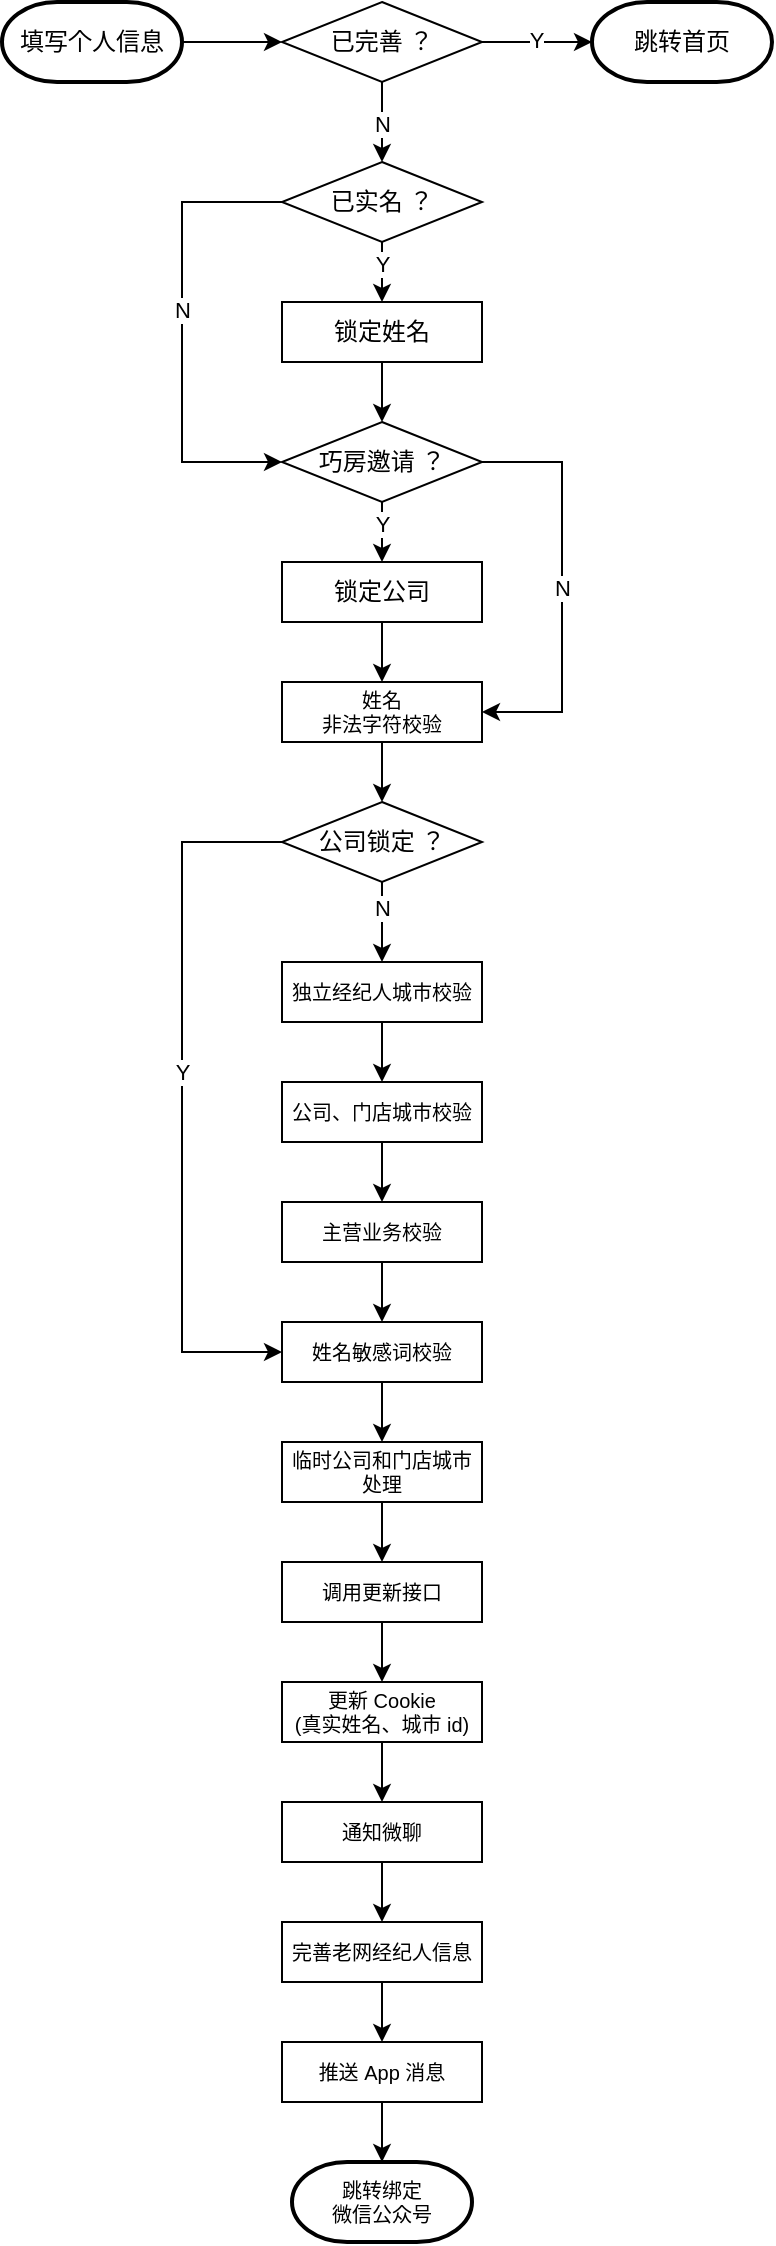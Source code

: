 <mxfile version="21.6.8" type="github">
  <diagram id="C5RBs43oDa-KdzZeNtuy" name="Page-1">
    <mxGraphModel dx="681" dy="459" grid="1" gridSize="10" guides="1" tooltips="1" connect="1" arrows="1" fold="1" page="1" pageScale="1" pageWidth="827" pageHeight="1169" math="0" shadow="0">
      <root>
        <mxCell id="WIyWlLk6GJQsqaUBKTNV-0" />
        <mxCell id="WIyWlLk6GJQsqaUBKTNV-1" parent="WIyWlLk6GJQsqaUBKTNV-0" />
        <mxCell id="gJ5oaePKxDbG1I1FtJPv-2" style="edgeStyle=orthogonalEdgeStyle;rounded=0;orthogonalLoop=1;jettySize=auto;html=1;entryX=0;entryY=0.5;entryDx=0;entryDy=0;" edge="1" parent="WIyWlLk6GJQsqaUBKTNV-1" source="gJ5oaePKxDbG1I1FtJPv-0" target="gJ5oaePKxDbG1I1FtJPv-1">
          <mxGeometry relative="1" as="geometry" />
        </mxCell>
        <mxCell id="gJ5oaePKxDbG1I1FtJPv-0" value="填写个人信息" style="strokeWidth=2;html=1;shape=mxgraph.flowchart.terminator;whiteSpace=wrap;" vertex="1" parent="WIyWlLk6GJQsqaUBKTNV-1">
          <mxGeometry x="40" y="20" width="90" height="40" as="geometry" />
        </mxCell>
        <mxCell id="gJ5oaePKxDbG1I1FtJPv-4" style="edgeStyle=orthogonalEdgeStyle;rounded=0;orthogonalLoop=1;jettySize=auto;html=1;entryX=0;entryY=0.5;entryDx=0;entryDy=0;entryPerimeter=0;" edge="1" parent="WIyWlLk6GJQsqaUBKTNV-1" source="gJ5oaePKxDbG1I1FtJPv-1" target="gJ5oaePKxDbG1I1FtJPv-3">
          <mxGeometry relative="1" as="geometry" />
        </mxCell>
        <mxCell id="gJ5oaePKxDbG1I1FtJPv-5" value="Y" style="edgeLabel;html=1;align=center;verticalAlign=middle;resizable=0;points=[];" vertex="1" connectable="0" parent="gJ5oaePKxDbG1I1FtJPv-4">
          <mxGeometry x="-0.015" y="1" relative="1" as="geometry">
            <mxPoint as="offset" />
          </mxGeometry>
        </mxCell>
        <mxCell id="gJ5oaePKxDbG1I1FtJPv-12" style="edgeStyle=orthogonalEdgeStyle;rounded=0;orthogonalLoop=1;jettySize=auto;html=1;entryX=0.5;entryY=0;entryDx=0;entryDy=0;" edge="1" parent="WIyWlLk6GJQsqaUBKTNV-1" source="gJ5oaePKxDbG1I1FtJPv-1" target="gJ5oaePKxDbG1I1FtJPv-11">
          <mxGeometry relative="1" as="geometry" />
        </mxCell>
        <mxCell id="gJ5oaePKxDbG1I1FtJPv-13" value="N" style="edgeLabel;html=1;align=center;verticalAlign=middle;resizable=0;points=[];" vertex="1" connectable="0" parent="gJ5oaePKxDbG1I1FtJPv-12">
          <mxGeometry x="-0.521" relative="1" as="geometry">
            <mxPoint y="11" as="offset" />
          </mxGeometry>
        </mxCell>
        <mxCell id="gJ5oaePKxDbG1I1FtJPv-1" value="已完善 ？" style="rhombus;whiteSpace=wrap;html=1;" vertex="1" parent="WIyWlLk6GJQsqaUBKTNV-1">
          <mxGeometry x="180" y="20" width="100" height="40" as="geometry" />
        </mxCell>
        <mxCell id="gJ5oaePKxDbG1I1FtJPv-3" value="跳转首页" style="strokeWidth=2;html=1;shape=mxgraph.flowchart.terminator;whiteSpace=wrap;" vertex="1" parent="WIyWlLk6GJQsqaUBKTNV-1">
          <mxGeometry x="335" y="20" width="90" height="40" as="geometry" />
        </mxCell>
        <mxCell id="gJ5oaePKxDbG1I1FtJPv-15" style="edgeStyle=orthogonalEdgeStyle;rounded=0;orthogonalLoop=1;jettySize=auto;html=1;entryX=0.5;entryY=0;entryDx=0;entryDy=0;" edge="1" parent="WIyWlLk6GJQsqaUBKTNV-1" source="gJ5oaePKxDbG1I1FtJPv-11" target="gJ5oaePKxDbG1I1FtJPv-14">
          <mxGeometry relative="1" as="geometry" />
        </mxCell>
        <mxCell id="gJ5oaePKxDbG1I1FtJPv-16" value="Y" style="edgeLabel;html=1;align=center;verticalAlign=middle;resizable=0;points=[];" vertex="1" connectable="0" parent="gJ5oaePKxDbG1I1FtJPv-15">
          <mxGeometry x="-0.183" y="2" relative="1" as="geometry">
            <mxPoint x="2" y="-9" as="offset" />
          </mxGeometry>
        </mxCell>
        <mxCell id="gJ5oaePKxDbG1I1FtJPv-26" style="edgeStyle=orthogonalEdgeStyle;rounded=0;orthogonalLoop=1;jettySize=auto;html=1;entryX=0;entryY=0.5;entryDx=0;entryDy=0;" edge="1" parent="WIyWlLk6GJQsqaUBKTNV-1" source="gJ5oaePKxDbG1I1FtJPv-11" target="gJ5oaePKxDbG1I1FtJPv-17">
          <mxGeometry relative="1" as="geometry">
            <Array as="points">
              <mxPoint x="130" y="120" />
              <mxPoint x="130" y="250" />
            </Array>
          </mxGeometry>
        </mxCell>
        <mxCell id="gJ5oaePKxDbG1I1FtJPv-27" value="N" style="edgeLabel;html=1;align=center;verticalAlign=middle;resizable=0;points=[];" vertex="1" connectable="0" parent="gJ5oaePKxDbG1I1FtJPv-26">
          <mxGeometry x="-0.095" relative="1" as="geometry">
            <mxPoint as="offset" />
          </mxGeometry>
        </mxCell>
        <mxCell id="gJ5oaePKxDbG1I1FtJPv-11" value="已实名 ？" style="rhombus;whiteSpace=wrap;html=1;" vertex="1" parent="WIyWlLk6GJQsqaUBKTNV-1">
          <mxGeometry x="180" y="100" width="100" height="40" as="geometry" />
        </mxCell>
        <mxCell id="gJ5oaePKxDbG1I1FtJPv-22" style="edgeStyle=orthogonalEdgeStyle;rounded=0;orthogonalLoop=1;jettySize=auto;html=1;entryX=0.5;entryY=0;entryDx=0;entryDy=0;" edge="1" parent="WIyWlLk6GJQsqaUBKTNV-1" source="gJ5oaePKxDbG1I1FtJPv-14" target="gJ5oaePKxDbG1I1FtJPv-17">
          <mxGeometry relative="1" as="geometry" />
        </mxCell>
        <mxCell id="gJ5oaePKxDbG1I1FtJPv-14" value="锁定姓名" style="rounded=0;whiteSpace=wrap;html=1;" vertex="1" parent="WIyWlLk6GJQsqaUBKTNV-1">
          <mxGeometry x="180" y="170" width="100" height="30" as="geometry" />
        </mxCell>
        <mxCell id="gJ5oaePKxDbG1I1FtJPv-24" style="edgeStyle=orthogonalEdgeStyle;rounded=0;orthogonalLoop=1;jettySize=auto;html=1;entryX=0.5;entryY=0;entryDx=0;entryDy=0;" edge="1" parent="WIyWlLk6GJQsqaUBKTNV-1" source="gJ5oaePKxDbG1I1FtJPv-17" target="gJ5oaePKxDbG1I1FtJPv-23">
          <mxGeometry relative="1" as="geometry" />
        </mxCell>
        <mxCell id="gJ5oaePKxDbG1I1FtJPv-25" value="Y" style="edgeLabel;html=1;align=center;verticalAlign=middle;resizable=0;points=[];" vertex="1" connectable="0" parent="gJ5oaePKxDbG1I1FtJPv-24">
          <mxGeometry x="-0.307" y="-1" relative="1" as="geometry">
            <mxPoint x="1" y="-7" as="offset" />
          </mxGeometry>
        </mxCell>
        <mxCell id="gJ5oaePKxDbG1I1FtJPv-33" value="N" style="edgeStyle=orthogonalEdgeStyle;rounded=0;orthogonalLoop=1;jettySize=auto;html=1;entryX=1;entryY=0.5;entryDx=0;entryDy=0;exitX=1;exitY=0.5;exitDx=0;exitDy=0;" edge="1" parent="WIyWlLk6GJQsqaUBKTNV-1" source="gJ5oaePKxDbG1I1FtJPv-17" target="gJ5oaePKxDbG1I1FtJPv-29">
          <mxGeometry relative="1" as="geometry">
            <Array as="points">
              <mxPoint x="320" y="250" />
              <mxPoint x="320" y="375" />
            </Array>
          </mxGeometry>
        </mxCell>
        <mxCell id="gJ5oaePKxDbG1I1FtJPv-17" value="巧房邀请 ？" style="rhombus;whiteSpace=wrap;html=1;" vertex="1" parent="WIyWlLk6GJQsqaUBKTNV-1">
          <mxGeometry x="180" y="230" width="100" height="40" as="geometry" />
        </mxCell>
        <mxCell id="gJ5oaePKxDbG1I1FtJPv-31" style="edgeStyle=orthogonalEdgeStyle;rounded=0;orthogonalLoop=1;jettySize=auto;html=1;entryX=0.5;entryY=0;entryDx=0;entryDy=0;" edge="1" parent="WIyWlLk6GJQsqaUBKTNV-1" source="gJ5oaePKxDbG1I1FtJPv-23" target="gJ5oaePKxDbG1I1FtJPv-29">
          <mxGeometry relative="1" as="geometry" />
        </mxCell>
        <mxCell id="gJ5oaePKxDbG1I1FtJPv-23" value="锁定公司" style="rounded=0;whiteSpace=wrap;html=1;" vertex="1" parent="WIyWlLk6GJQsqaUBKTNV-1">
          <mxGeometry x="180" y="300" width="100" height="30" as="geometry" />
        </mxCell>
        <mxCell id="gJ5oaePKxDbG1I1FtJPv-35" style="edgeStyle=orthogonalEdgeStyle;rounded=0;orthogonalLoop=1;jettySize=auto;html=1;entryX=0.5;entryY=0;entryDx=0;entryDy=0;" edge="1" parent="WIyWlLk6GJQsqaUBKTNV-1" source="gJ5oaePKxDbG1I1FtJPv-29" target="gJ5oaePKxDbG1I1FtJPv-34">
          <mxGeometry relative="1" as="geometry" />
        </mxCell>
        <mxCell id="gJ5oaePKxDbG1I1FtJPv-29" value="姓名&lt;br style=&quot;font-size: 10px;&quot;&gt;非法字符校验" style="rounded=0;whiteSpace=wrap;html=1;fontSize=10;" vertex="1" parent="WIyWlLk6GJQsqaUBKTNV-1">
          <mxGeometry x="180" y="360" width="100" height="30" as="geometry" />
        </mxCell>
        <mxCell id="gJ5oaePKxDbG1I1FtJPv-40" style="edgeStyle=orthogonalEdgeStyle;rounded=0;orthogonalLoop=1;jettySize=auto;html=1;entryX=0.5;entryY=0;entryDx=0;entryDy=0;" edge="1" parent="WIyWlLk6GJQsqaUBKTNV-1" source="gJ5oaePKxDbG1I1FtJPv-30" target="gJ5oaePKxDbG1I1FtJPv-39">
          <mxGeometry relative="1" as="geometry" />
        </mxCell>
        <mxCell id="gJ5oaePKxDbG1I1FtJPv-30" value="独立经纪人城市校验" style="rounded=0;whiteSpace=wrap;html=1;fontSize=10;" vertex="1" parent="WIyWlLk6GJQsqaUBKTNV-1">
          <mxGeometry x="180" y="500" width="100" height="30" as="geometry" />
        </mxCell>
        <mxCell id="gJ5oaePKxDbG1I1FtJPv-36" style="edgeStyle=orthogonalEdgeStyle;rounded=0;orthogonalLoop=1;jettySize=auto;html=1;entryX=0.5;entryY=0;entryDx=0;entryDy=0;" edge="1" parent="WIyWlLk6GJQsqaUBKTNV-1" source="gJ5oaePKxDbG1I1FtJPv-34" target="gJ5oaePKxDbG1I1FtJPv-30">
          <mxGeometry relative="1" as="geometry" />
        </mxCell>
        <mxCell id="gJ5oaePKxDbG1I1FtJPv-37" value="N" style="edgeLabel;html=1;align=center;verticalAlign=middle;resizable=0;points=[];" vertex="1" connectable="0" parent="gJ5oaePKxDbG1I1FtJPv-36">
          <mxGeometry x="-0.379" relative="1" as="geometry">
            <mxPoint as="offset" />
          </mxGeometry>
        </mxCell>
        <mxCell id="gJ5oaePKxDbG1I1FtJPv-48" style="edgeStyle=orthogonalEdgeStyle;rounded=0;orthogonalLoop=1;jettySize=auto;html=1;entryX=0;entryY=0.5;entryDx=0;entryDy=0;" edge="1" parent="WIyWlLk6GJQsqaUBKTNV-1" source="gJ5oaePKxDbG1I1FtJPv-34" target="gJ5oaePKxDbG1I1FtJPv-43">
          <mxGeometry relative="1" as="geometry">
            <Array as="points">
              <mxPoint x="130" y="440" />
              <mxPoint x="130" y="695" />
            </Array>
          </mxGeometry>
        </mxCell>
        <mxCell id="gJ5oaePKxDbG1I1FtJPv-49" value="Y" style="edgeLabel;html=1;align=center;verticalAlign=middle;resizable=0;points=[];" vertex="1" connectable="0" parent="gJ5oaePKxDbG1I1FtJPv-48">
          <mxGeometry x="0.049" y="2" relative="1" as="geometry">
            <mxPoint x="-2" y="-21" as="offset" />
          </mxGeometry>
        </mxCell>
        <mxCell id="gJ5oaePKxDbG1I1FtJPv-34" value="公司锁定 ？" style="rhombus;whiteSpace=wrap;html=1;" vertex="1" parent="WIyWlLk6GJQsqaUBKTNV-1">
          <mxGeometry x="180" y="420" width="100" height="40" as="geometry" />
        </mxCell>
        <mxCell id="gJ5oaePKxDbG1I1FtJPv-42" style="edgeStyle=orthogonalEdgeStyle;rounded=0;orthogonalLoop=1;jettySize=auto;html=1;" edge="1" parent="WIyWlLk6GJQsqaUBKTNV-1" source="gJ5oaePKxDbG1I1FtJPv-39" target="gJ5oaePKxDbG1I1FtJPv-41">
          <mxGeometry relative="1" as="geometry" />
        </mxCell>
        <mxCell id="gJ5oaePKxDbG1I1FtJPv-39" value="公司、门店城市校验" style="rounded=0;whiteSpace=wrap;html=1;fontSize=10;" vertex="1" parent="WIyWlLk6GJQsqaUBKTNV-1">
          <mxGeometry x="180" y="560" width="100" height="30" as="geometry" />
        </mxCell>
        <mxCell id="gJ5oaePKxDbG1I1FtJPv-44" style="edgeStyle=orthogonalEdgeStyle;rounded=0;orthogonalLoop=1;jettySize=auto;html=1;entryX=0.5;entryY=0;entryDx=0;entryDy=0;" edge="1" parent="WIyWlLk6GJQsqaUBKTNV-1" source="gJ5oaePKxDbG1I1FtJPv-41" target="gJ5oaePKxDbG1I1FtJPv-43">
          <mxGeometry relative="1" as="geometry" />
        </mxCell>
        <mxCell id="gJ5oaePKxDbG1I1FtJPv-41" value="主营业务校验" style="rounded=0;whiteSpace=wrap;html=1;fontSize=10;" vertex="1" parent="WIyWlLk6GJQsqaUBKTNV-1">
          <mxGeometry x="180" y="620" width="100" height="30" as="geometry" />
        </mxCell>
        <mxCell id="gJ5oaePKxDbG1I1FtJPv-46" style="edgeStyle=orthogonalEdgeStyle;rounded=0;orthogonalLoop=1;jettySize=auto;html=1;entryX=0.5;entryY=0;entryDx=0;entryDy=0;" edge="1" parent="WIyWlLk6GJQsqaUBKTNV-1" source="gJ5oaePKxDbG1I1FtJPv-43" target="gJ5oaePKxDbG1I1FtJPv-45">
          <mxGeometry relative="1" as="geometry" />
        </mxCell>
        <mxCell id="gJ5oaePKxDbG1I1FtJPv-43" value="姓名敏感词校验" style="rounded=0;whiteSpace=wrap;html=1;fontSize=10;" vertex="1" parent="WIyWlLk6GJQsqaUBKTNV-1">
          <mxGeometry x="180" y="680" width="100" height="30" as="geometry" />
        </mxCell>
        <mxCell id="gJ5oaePKxDbG1I1FtJPv-50" style="edgeStyle=orthogonalEdgeStyle;rounded=0;orthogonalLoop=1;jettySize=auto;html=1;exitX=0.5;exitY=1;exitDx=0;exitDy=0;entryX=0.5;entryY=0;entryDx=0;entryDy=0;" edge="1" parent="WIyWlLk6GJQsqaUBKTNV-1" source="gJ5oaePKxDbG1I1FtJPv-45" target="gJ5oaePKxDbG1I1FtJPv-47">
          <mxGeometry relative="1" as="geometry" />
        </mxCell>
        <mxCell id="gJ5oaePKxDbG1I1FtJPv-45" value="临时公司和门店城市处理" style="rounded=0;whiteSpace=wrap;html=1;fontSize=10;" vertex="1" parent="WIyWlLk6GJQsqaUBKTNV-1">
          <mxGeometry x="180" y="740" width="100" height="30" as="geometry" />
        </mxCell>
        <mxCell id="gJ5oaePKxDbG1I1FtJPv-52" style="edgeStyle=orthogonalEdgeStyle;rounded=0;orthogonalLoop=1;jettySize=auto;html=1;entryX=0.5;entryY=0;entryDx=0;entryDy=0;" edge="1" parent="WIyWlLk6GJQsqaUBKTNV-1" source="gJ5oaePKxDbG1I1FtJPv-47" target="gJ5oaePKxDbG1I1FtJPv-51">
          <mxGeometry relative="1" as="geometry" />
        </mxCell>
        <mxCell id="gJ5oaePKxDbG1I1FtJPv-47" value="调用更新接口" style="rounded=0;whiteSpace=wrap;html=1;fontSize=10;" vertex="1" parent="WIyWlLk6GJQsqaUBKTNV-1">
          <mxGeometry x="180" y="800" width="100" height="30" as="geometry" />
        </mxCell>
        <mxCell id="gJ5oaePKxDbG1I1FtJPv-56" style="edgeStyle=orthogonalEdgeStyle;rounded=0;orthogonalLoop=1;jettySize=auto;html=1;entryX=0.5;entryY=0;entryDx=0;entryDy=0;" edge="1" parent="WIyWlLk6GJQsqaUBKTNV-1" source="gJ5oaePKxDbG1I1FtJPv-51" target="gJ5oaePKxDbG1I1FtJPv-53">
          <mxGeometry relative="1" as="geometry" />
        </mxCell>
        <mxCell id="gJ5oaePKxDbG1I1FtJPv-51" value="更新 Cookie&lt;br&gt;(真实姓名、城市 id)" style="rounded=0;whiteSpace=wrap;html=1;fontSize=10;" vertex="1" parent="WIyWlLk6GJQsqaUBKTNV-1">
          <mxGeometry x="180" y="860" width="100" height="30" as="geometry" />
        </mxCell>
        <mxCell id="gJ5oaePKxDbG1I1FtJPv-57" style="edgeStyle=orthogonalEdgeStyle;rounded=0;orthogonalLoop=1;jettySize=auto;html=1;" edge="1" parent="WIyWlLk6GJQsqaUBKTNV-1" source="gJ5oaePKxDbG1I1FtJPv-53" target="gJ5oaePKxDbG1I1FtJPv-54">
          <mxGeometry relative="1" as="geometry" />
        </mxCell>
        <mxCell id="gJ5oaePKxDbG1I1FtJPv-53" value="通知微聊" style="rounded=0;whiteSpace=wrap;html=1;fontSize=10;" vertex="1" parent="WIyWlLk6GJQsqaUBKTNV-1">
          <mxGeometry x="180" y="920" width="100" height="30" as="geometry" />
        </mxCell>
        <mxCell id="gJ5oaePKxDbG1I1FtJPv-58" style="edgeStyle=orthogonalEdgeStyle;rounded=0;orthogonalLoop=1;jettySize=auto;html=1;entryX=0.5;entryY=0;entryDx=0;entryDy=0;" edge="1" parent="WIyWlLk6GJQsqaUBKTNV-1" source="gJ5oaePKxDbG1I1FtJPv-54" target="gJ5oaePKxDbG1I1FtJPv-55">
          <mxGeometry relative="1" as="geometry" />
        </mxCell>
        <mxCell id="gJ5oaePKxDbG1I1FtJPv-54" value="完善老网经纪人信息" style="rounded=0;whiteSpace=wrap;html=1;fontSize=10;" vertex="1" parent="WIyWlLk6GJQsqaUBKTNV-1">
          <mxGeometry x="180" y="980" width="100" height="30" as="geometry" />
        </mxCell>
        <mxCell id="gJ5oaePKxDbG1I1FtJPv-60" style="edgeStyle=orthogonalEdgeStyle;rounded=0;orthogonalLoop=1;jettySize=auto;html=1;" edge="1" parent="WIyWlLk6GJQsqaUBKTNV-1" source="gJ5oaePKxDbG1I1FtJPv-55" target="gJ5oaePKxDbG1I1FtJPv-59">
          <mxGeometry relative="1" as="geometry" />
        </mxCell>
        <mxCell id="gJ5oaePKxDbG1I1FtJPv-55" value="推送 App 消息" style="rounded=0;whiteSpace=wrap;html=1;fontSize=10;" vertex="1" parent="WIyWlLk6GJQsqaUBKTNV-1">
          <mxGeometry x="180" y="1040" width="100" height="30" as="geometry" />
        </mxCell>
        <mxCell id="gJ5oaePKxDbG1I1FtJPv-59" value="跳转绑定&lt;br style=&quot;font-size: 10px;&quot;&gt;微信公众号" style="strokeWidth=2;html=1;shape=mxgraph.flowchart.terminator;whiteSpace=wrap;fontSize=10;" vertex="1" parent="WIyWlLk6GJQsqaUBKTNV-1">
          <mxGeometry x="185" y="1100" width="90" height="40" as="geometry" />
        </mxCell>
      </root>
    </mxGraphModel>
  </diagram>
</mxfile>
